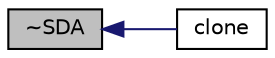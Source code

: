 digraph "~SDA"
{
  bgcolor="transparent";
  edge [fontname="Helvetica",fontsize="10",labelfontname="Helvetica",labelfontsize="10"];
  node [fontname="Helvetica",fontsize="10",shape=record];
  rankdir="LR";
  Node4 [label="~SDA",height=0.2,width=0.4,color="black", fillcolor="grey75", style="filled", fontcolor="black"];
  Node4 -> Node5 [dir="back",color="midnightblue",fontsize="10",style="solid",fontname="Helvetica"];
  Node5 [label="clone",height=0.2,width=0.4,color="black",URL="$a22145.html#a722fe8888a6a89517f707178d155124c",tooltip="Construct and return a clone. "];
}
